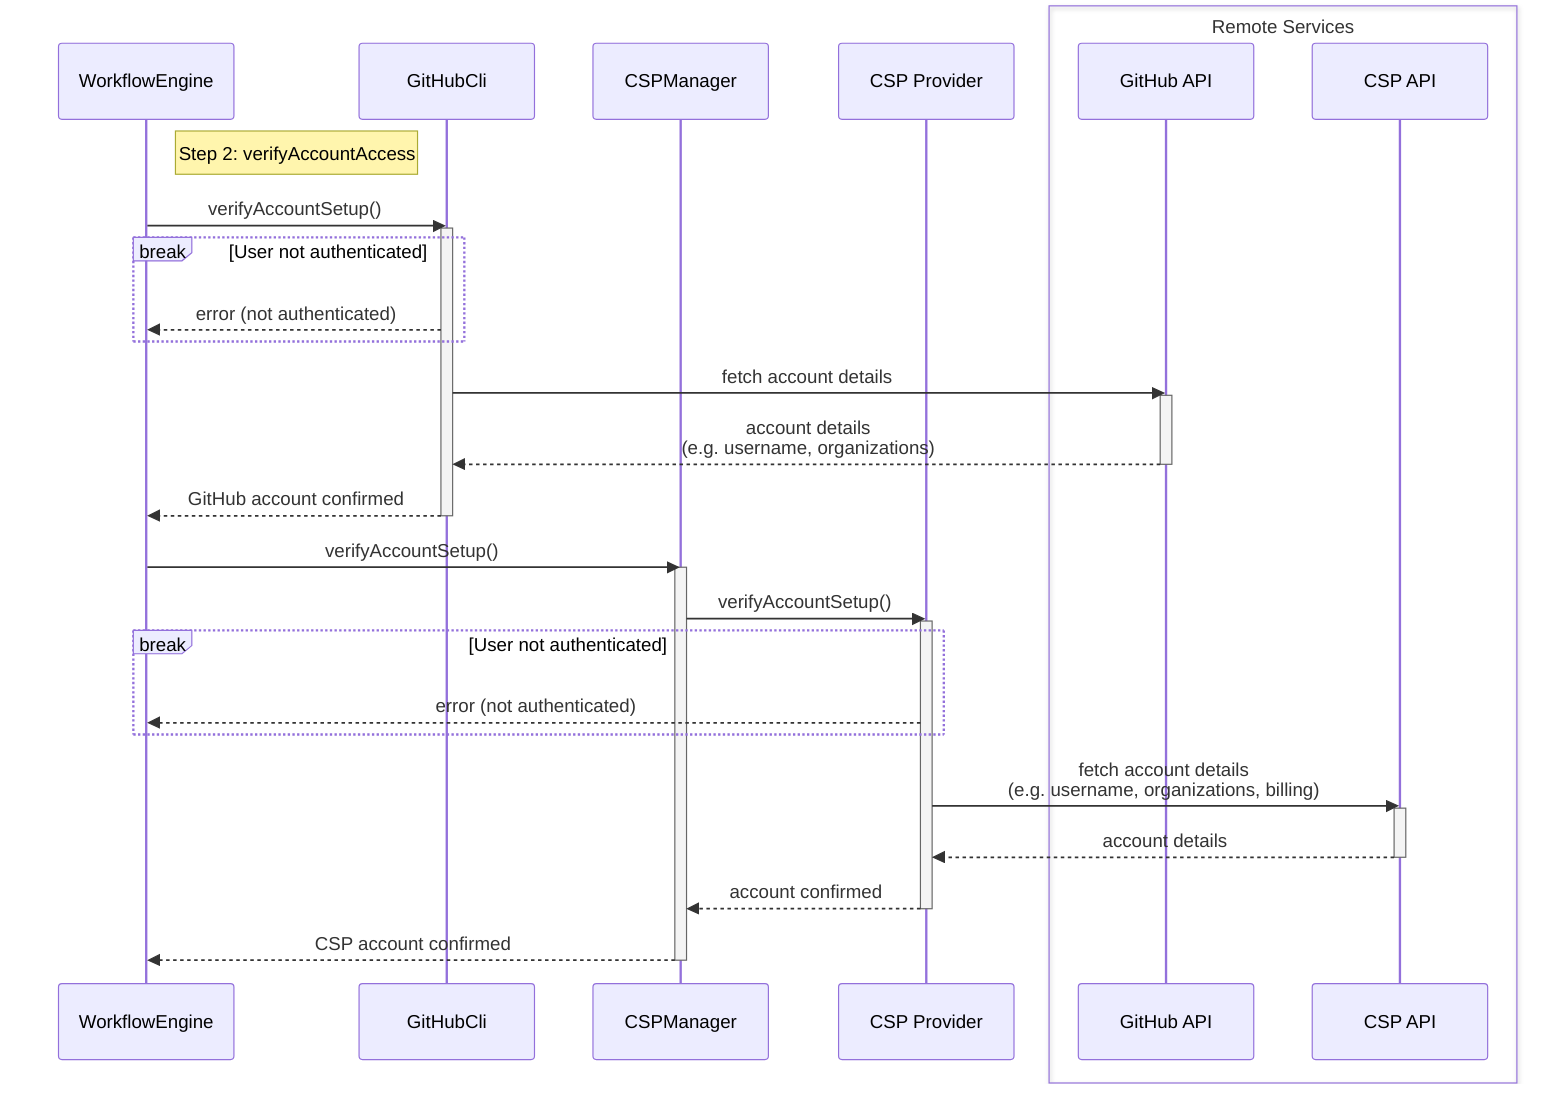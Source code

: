 ---
config:
  theme: default
  look: classic
---
sequenceDiagram
    participant WE as WorkflowEngine
    participant GH as GitHubCli
    participant CSP as CSPManager
    participant Provider as CSP Provider
    
    box Remote Services
    participant GHAPI as GitHub API
    participant CSPAPI as CSP API
    end

    note right of WE: Step 2: verifyAccountAccess
    
    WE->>GH: verifyAccountSetup()
    activate GH
    break User not authenticated
      GH-->>WE: error (not authenticated)
    end
    GH->>GHAPI: fetch account details
    activate GHAPI
    GHAPI-->>GH: account details<br>(e.g. username, organizations)
    deactivate GHAPI
    GH-->>WE: GitHub account confirmed
    deactivate GH
  
    
    WE->>CSP: verifyAccountSetup()
    activate CSP
    CSP->>Provider: verifyAccountSetup()
    activate Provider
    break User not authenticated
      Provider-->>WE: error (not authenticated)
    end
    Provider->>CSPAPI: fetch account details<br>(e.g. username, organizations, billing)
    activate CSPAPI
    CSPAPI-->>Provider: account details
    deactivate CSPAPI
    Provider-->>CSP: account confirmed
    deactivate Provider
    CSP-->>WE: CSP account confirmed
    deactivate CSP